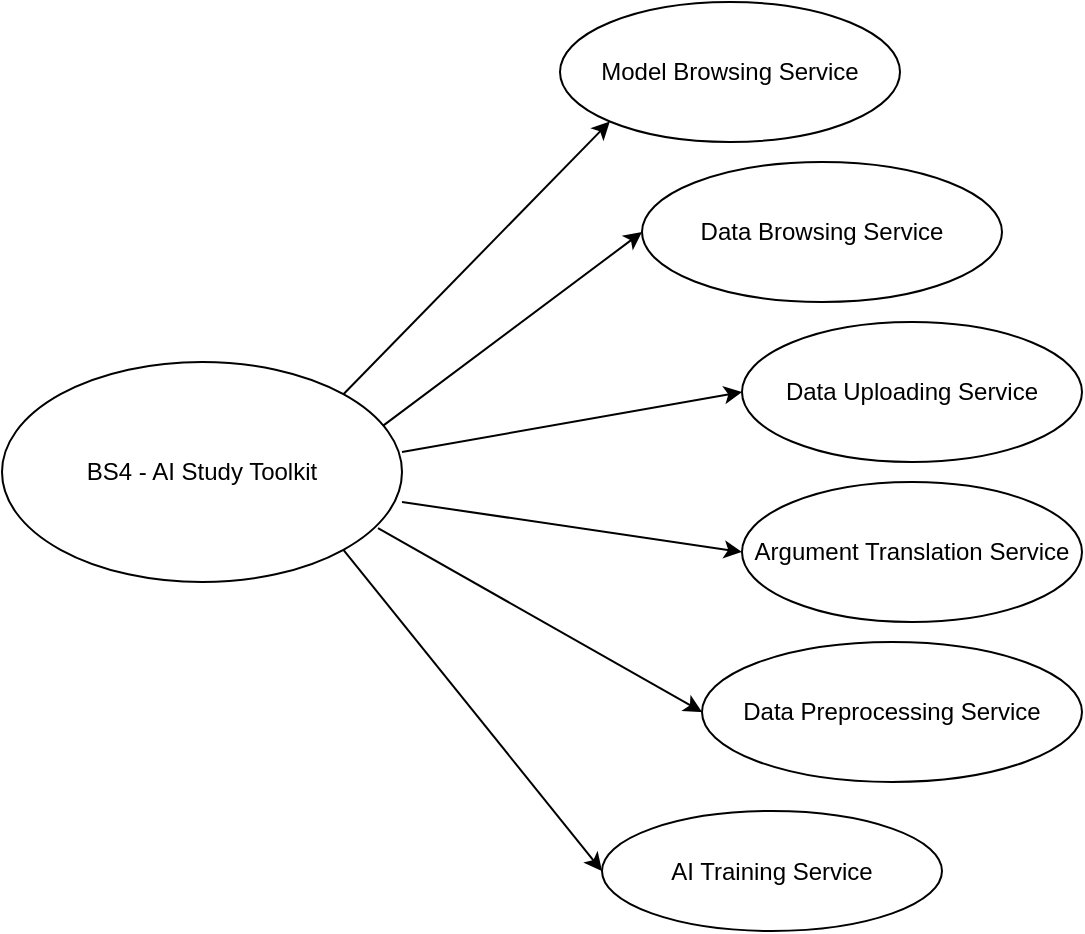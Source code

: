 <mxfile version="20.3.0" type="github" pages="2">
  <diagram id="ZM9gZgmKnqBvIaOfygT9" name="第 1 页">
    <mxGraphModel dx="1554" dy="784" grid="1" gridSize="10" guides="1" tooltips="1" connect="1" arrows="1" fold="1" page="1" pageScale="1" pageWidth="827" pageHeight="1169" math="0" shadow="0">
      <root>
        <mxCell id="0" />
        <mxCell id="1" parent="0" />
        <mxCell id="tBWshUBjJdXFIDpicXeC-1" value="BS4 - AI Study Toolkit" style="ellipse;whiteSpace=wrap;html=1;" vertex="1" parent="1">
          <mxGeometry x="50" y="330" width="200" height="110" as="geometry" />
        </mxCell>
        <mxCell id="tBWshUBjJdXFIDpicXeC-2" value="" style="endArrow=classic;html=1;rounded=0;entryX=0;entryY=1;entryDx=0;entryDy=0;exitX=1;exitY=0;exitDx=0;exitDy=0;" edge="1" parent="1" source="tBWshUBjJdXFIDpicXeC-1" target="tBWshUBjJdXFIDpicXeC-3">
          <mxGeometry width="50" height="50" relative="1" as="geometry">
            <mxPoint x="210" y="350" as="sourcePoint" />
            <mxPoint x="350" y="260" as="targetPoint" />
          </mxGeometry>
        </mxCell>
        <mxCell id="tBWshUBjJdXFIDpicXeC-3" value="Model Browsing Service" style="ellipse;whiteSpace=wrap;html=1;" vertex="1" parent="1">
          <mxGeometry x="329" y="150" width="170" height="70" as="geometry" />
        </mxCell>
        <mxCell id="tBWshUBjJdXFIDpicXeC-4" value="Data Browsing Service" style="ellipse;whiteSpace=wrap;html=1;" vertex="1" parent="1">
          <mxGeometry x="370" y="230" width="180" height="70" as="geometry" />
        </mxCell>
        <mxCell id="tBWshUBjJdXFIDpicXeC-5" value="" style="endArrow=classic;html=1;rounded=0;entryX=0;entryY=0.5;entryDx=0;entryDy=0;exitX=0.953;exitY=0.289;exitDx=0;exitDy=0;exitPerimeter=0;" edge="1" parent="1" source="tBWshUBjJdXFIDpicXeC-1" target="tBWshUBjJdXFIDpicXeC-4">
          <mxGeometry width="50" height="50" relative="1" as="geometry">
            <mxPoint x="250" y="370" as="sourcePoint" />
            <mxPoint x="300" y="320" as="targetPoint" />
          </mxGeometry>
        </mxCell>
        <mxCell id="tBWshUBjJdXFIDpicXeC-6" value="Data Uploading Service" style="ellipse;whiteSpace=wrap;html=1;" vertex="1" parent="1">
          <mxGeometry x="420" y="310" width="170" height="70" as="geometry" />
        </mxCell>
        <mxCell id="tBWshUBjJdXFIDpicXeC-7" value="" style="endArrow=classic;html=1;rounded=0;entryX=0;entryY=0.5;entryDx=0;entryDy=0;" edge="1" parent="1" target="tBWshUBjJdXFIDpicXeC-6">
          <mxGeometry width="50" height="50" relative="1" as="geometry">
            <mxPoint x="250" y="375" as="sourcePoint" />
            <mxPoint x="340" y="280" as="targetPoint" />
          </mxGeometry>
        </mxCell>
        <mxCell id="tBWshUBjJdXFIDpicXeC-8" value="AI Training Service" style="ellipse;whiteSpace=wrap;html=1;" vertex="1" parent="1">
          <mxGeometry x="350" y="554.5" width="170" height="60" as="geometry" />
        </mxCell>
        <mxCell id="tBWshUBjJdXFIDpicXeC-9" value="" style="endArrow=classic;html=1;rounded=0;entryX=0;entryY=0.5;entryDx=0;entryDy=0;exitX=1;exitY=1;exitDx=0;exitDy=0;" edge="1" parent="1" source="tBWshUBjJdXFIDpicXeC-1" target="tBWshUBjJdXFIDpicXeC-8">
          <mxGeometry width="50" height="50" relative="1" as="geometry">
            <mxPoint x="240" y="410" as="sourcePoint" />
            <mxPoint x="380" y="380" as="targetPoint" />
          </mxGeometry>
        </mxCell>
        <mxCell id="tBWshUBjJdXFIDpicXeC-10" value="Data Preprocessing Service" style="ellipse;whiteSpace=wrap;html=1;" vertex="1" parent="1">
          <mxGeometry x="400" y="470" width="190" height="70" as="geometry" />
        </mxCell>
        <mxCell id="tBWshUBjJdXFIDpicXeC-11" value="" style="endArrow=classic;html=1;rounded=0;entryX=0;entryY=0.5;entryDx=0;entryDy=0;exitX=0.94;exitY=0.755;exitDx=0;exitDy=0;exitPerimeter=0;" edge="1" parent="1" source="tBWshUBjJdXFIDpicXeC-1" target="tBWshUBjJdXFIDpicXeC-10">
          <mxGeometry width="50" height="50" relative="1" as="geometry">
            <mxPoint x="250" y="390" as="sourcePoint" />
            <mxPoint x="390" y="360" as="targetPoint" />
          </mxGeometry>
        </mxCell>
        <mxCell id="tBWshUBjJdXFIDpicXeC-12" value="Argument Translation Service" style="ellipse;whiteSpace=wrap;html=1;" vertex="1" parent="1">
          <mxGeometry x="420" y="390" width="170" height="70" as="geometry" />
        </mxCell>
        <mxCell id="tBWshUBjJdXFIDpicXeC-13" value="" style="endArrow=classic;html=1;rounded=0;entryX=0;entryY=0.5;entryDx=0;entryDy=0;" edge="1" parent="1" target="tBWshUBjJdXFIDpicXeC-12">
          <mxGeometry width="50" height="50" relative="1" as="geometry">
            <mxPoint x="250" y="400" as="sourcePoint" />
            <mxPoint x="420" y="350" as="targetPoint" />
          </mxGeometry>
        </mxCell>
      </root>
    </mxGraphModel>
  </diagram>
  <diagram id="gby-gCS33DHgH4i-OSZS" name="第 2 页">
    <mxGraphModel dx="1554" dy="841" grid="1" gridSize="10" guides="1" tooltips="1" connect="1" arrows="1" fold="1" page="1" pageScale="1" pageWidth="827" pageHeight="1169" math="0" shadow="0">
      <root>
        <mxCell id="0" />
        <mxCell id="1" parent="0" />
      </root>
    </mxGraphModel>
  </diagram>
</mxfile>
